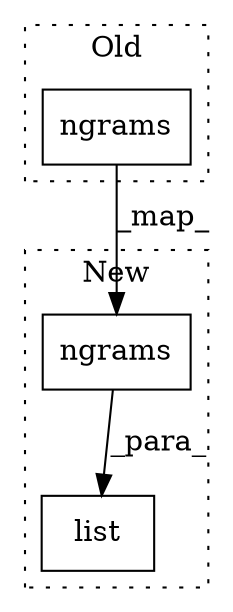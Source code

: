 digraph G {
subgraph cluster0 {
1 [label="ngrams" a="32" s="4342,4372" l="7,1" shape="box"];
label = "Old";
style="dotted";
}
subgraph cluster1 {
2 [label="ngrams" a="32" s="4616,4646" l="7,1" shape="box"];
3 [label="list" a="32" s="4603,4647" l="5,1" shape="box"];
label = "New";
style="dotted";
}
1 -> 2 [label="_map_"];
2 -> 3 [label="_para_"];
}